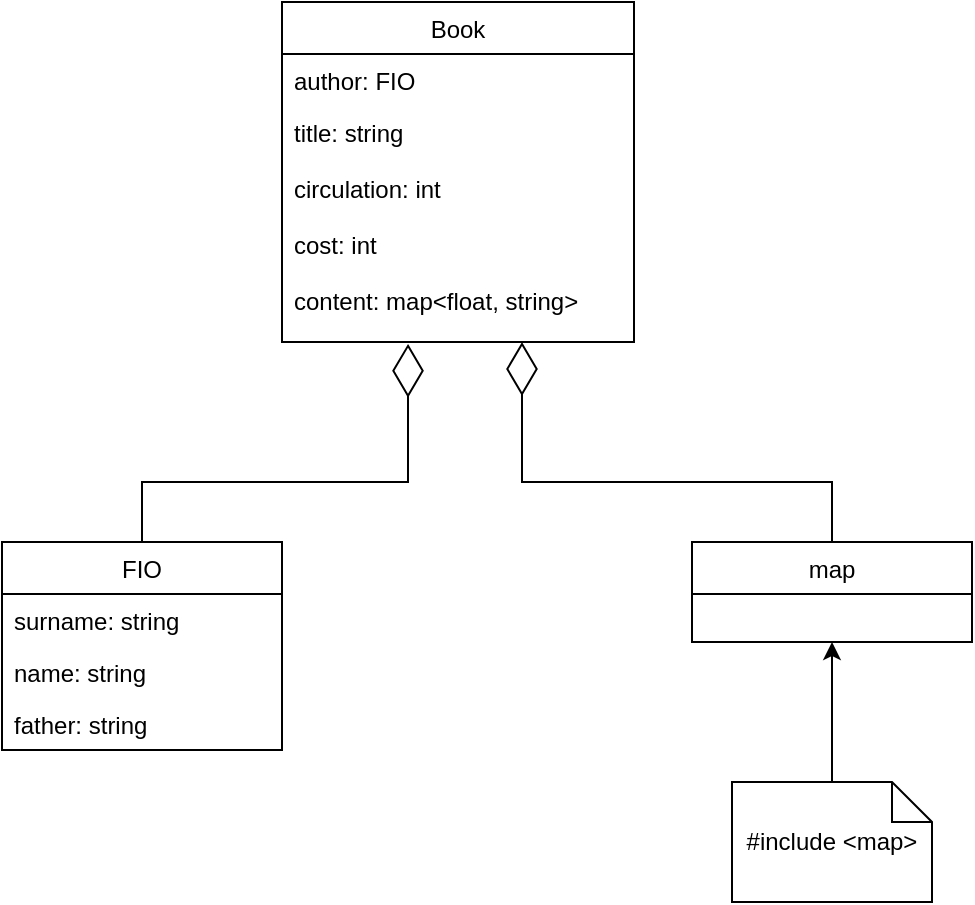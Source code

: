 <mxfile version="20.5.3" type="github" pages="3"><diagram id="6T24aVNKKJaF3qzELjLh" name="Страница 1"><mxGraphModel dx="1342" dy="614" grid="1" gridSize="10" guides="1" tooltips="1" connect="1" arrows="1" fold="1" page="1" pageScale="1" pageWidth="827" pageHeight="1169" math="0" shadow="0"><root><mxCell id="0"/><mxCell id="1" parent="0"/><mxCell id="zUoBoM-intIirMFgu9in-1" value="Book" style="swimlane;fontStyle=0;childLayout=stackLayout;horizontal=1;startSize=26;fillColor=none;horizontalStack=0;resizeParent=1;resizeParentMax=0;resizeLast=0;collapsible=1;marginBottom=0;" vertex="1" parent="1"><mxGeometry x="280" y="30" width="176" height="170" as="geometry"/></mxCell><mxCell id="zUoBoM-intIirMFgu9in-2" value="author: FIO" style="text;strokeColor=none;fillColor=none;align=left;verticalAlign=top;spacingLeft=4;spacingRight=4;overflow=hidden;rotatable=0;points=[[0,0.5],[1,0.5]];portConstraint=eastwest;" vertex="1" parent="zUoBoM-intIirMFgu9in-1"><mxGeometry y="26" width="176" height="26" as="geometry"/></mxCell><mxCell id="zUoBoM-intIirMFgu9in-4" value="title: string&#10;&#10;circulation: int&#10;&#10;cost: int&#10;&#10;content: map&lt;float, string&gt;" style="text;strokeColor=none;fillColor=none;align=left;verticalAlign=top;spacingLeft=4;spacingRight=4;overflow=hidden;rotatable=0;points=[[0,0.5],[1,0.5]];portConstraint=eastwest;" vertex="1" parent="zUoBoM-intIirMFgu9in-1"><mxGeometry y="52" width="176" height="118" as="geometry"/></mxCell><mxCell id="zUoBoM-intIirMFgu9in-5" value="FIO" style="swimlane;fontStyle=0;childLayout=stackLayout;horizontal=1;startSize=26;fillColor=none;horizontalStack=0;resizeParent=1;resizeParentMax=0;resizeLast=0;collapsible=1;marginBottom=0;" vertex="1" parent="1"><mxGeometry x="140" y="300" width="140" height="104" as="geometry"/></mxCell><mxCell id="zUoBoM-intIirMFgu9in-6" value="surname: string" style="text;strokeColor=none;fillColor=none;align=left;verticalAlign=top;spacingLeft=4;spacingRight=4;overflow=hidden;rotatable=0;points=[[0,0.5],[1,0.5]];portConstraint=eastwest;" vertex="1" parent="zUoBoM-intIirMFgu9in-5"><mxGeometry y="26" width="140" height="26" as="geometry"/></mxCell><mxCell id="zUoBoM-intIirMFgu9in-7" value="name: string" style="text;strokeColor=none;fillColor=none;align=left;verticalAlign=top;spacingLeft=4;spacingRight=4;overflow=hidden;rotatable=0;points=[[0,0.5],[1,0.5]];portConstraint=eastwest;" vertex="1" parent="zUoBoM-intIirMFgu9in-5"><mxGeometry y="52" width="140" height="26" as="geometry"/></mxCell><mxCell id="zUoBoM-intIirMFgu9in-8" value="father: string" style="text;strokeColor=none;fillColor=none;align=left;verticalAlign=top;spacingLeft=4;spacingRight=4;overflow=hidden;rotatable=0;points=[[0,0.5],[1,0.5]];portConstraint=eastwest;" vertex="1" parent="zUoBoM-intIirMFgu9in-5"><mxGeometry y="78" width="140" height="26" as="geometry"/></mxCell><mxCell id="zUoBoM-intIirMFgu9in-10" value="#include &amp;lt;map&amp;gt;" style="shape=note;size=20;whiteSpace=wrap;html=1;" vertex="1" parent="1"><mxGeometry x="505" y="420" width="100" height="60" as="geometry"/></mxCell><mxCell id="zUoBoM-intIirMFgu9in-11" value="" style="endArrow=diamondThin;endFill=0;endSize=24;html=1;rounded=0;exitX=0.5;exitY=0;exitDx=0;exitDy=0;entryX=0.358;entryY=1.008;entryDx=0;entryDy=0;entryPerimeter=0;" edge="1" parent="1" source="zUoBoM-intIirMFgu9in-5" target="zUoBoM-intIirMFgu9in-4"><mxGeometry width="160" relative="1" as="geometry"><mxPoint x="340" y="290" as="sourcePoint"/><mxPoint x="500" y="290" as="targetPoint"/><Array as="points"><mxPoint x="210" y="270"/><mxPoint x="343" y="270"/></Array></mxGeometry></mxCell><mxCell id="zUoBoM-intIirMFgu9in-12" value="" style="endArrow=diamondThin;endFill=0;endSize=24;html=1;rounded=0;exitX=0.5;exitY=0;exitDx=0;exitDy=0;" edge="1" parent="1"><mxGeometry width="160" relative="1" as="geometry"><mxPoint x="555" y="300" as="sourcePoint"/><mxPoint x="400" y="200" as="targetPoint"/><Array as="points"><mxPoint x="555" y="270"/><mxPoint x="400" y="270"/></Array></mxGeometry></mxCell><mxCell id="zUoBoM-intIirMFgu9in-13" value="" style="endArrow=classic;html=1;rounded=0;exitX=0.5;exitY=0;exitDx=0;exitDy=0;exitPerimeter=0;entryX=0.5;entryY=1;entryDx=0;entryDy=0;" edge="1" parent="1" source="zUoBoM-intIirMFgu9in-10"><mxGeometry width="50" height="50" relative="1" as="geometry"><mxPoint x="730" y="390" as="sourcePoint"/><mxPoint x="555" y="350" as="targetPoint"/></mxGeometry></mxCell><mxCell id="02OlUttgU29VSQ2lCBdy-1" value="map" style="swimlane;fontStyle=0;childLayout=stackLayout;horizontal=1;startSize=26;fillColor=none;horizontalStack=0;resizeParent=1;resizeParentMax=0;resizeLast=0;collapsible=1;marginBottom=0;" vertex="1" parent="1"><mxGeometry x="485" y="300" width="140" height="50" as="geometry"/></mxCell></root></mxGraphModel></diagram><diagram id="Pnq4emylgYRJa7MO6Gbz" name="Страница 2"><mxGraphModel dx="1342" dy="614" grid="1" gridSize="10" guides="1" tooltips="1" connect="1" arrows="1" fold="1" page="1" pageScale="1" pageWidth="827" pageHeight="1169" math="0" shadow="0"><root><mxCell id="0"/><mxCell id="1" parent="0"/><mxCell id="V78TdsbLcLHw04EMaoyX-1" value="BankEmployee" style="swimlane;fontStyle=0;childLayout=stackLayout;horizontal=1;startSize=26;fillColor=none;horizontalStack=0;resizeParent=1;resizeParentMax=0;resizeLast=0;collapsible=1;marginBottom=0;" vertex="1" parent="1"><mxGeometry x="330" y="20" width="140" height="140" as="geometry"/></mxCell><mxCell id="V78TdsbLcLHw04EMaoyX-2" value="id: int" style="text;strokeColor=none;fillColor=none;align=left;verticalAlign=top;spacingLeft=4;spacingRight=4;overflow=hidden;rotatable=0;points=[[0,0.5],[1,0.5]];portConstraint=eastwest;" vertex="1" parent="V78TdsbLcLHw04EMaoyX-1"><mxGeometry y="26" width="140" height="26" as="geometry"/></mxCell><mxCell id="V78TdsbLcLHw04EMaoyX-3" value="surname: string" style="text;strokeColor=none;fillColor=none;align=left;verticalAlign=top;spacingLeft=4;spacingRight=4;overflow=hidden;rotatable=0;points=[[0,0.5],[1,0.5]];portConstraint=eastwest;" vertex="1" parent="V78TdsbLcLHw04EMaoyX-1"><mxGeometry y="52" width="140" height="26" as="geometry"/></mxCell><mxCell id="V78TdsbLcLHw04EMaoyX-4" value="stage: int&#10;&#10;wage: int" style="text;strokeColor=none;fillColor=none;align=left;verticalAlign=top;spacingLeft=4;spacingRight=4;overflow=hidden;rotatable=0;points=[[0,0.5],[1,0.5]];portConstraint=eastwest;" vertex="1" parent="V78TdsbLcLHw04EMaoyX-1"><mxGeometry y="78" width="140" height="62" as="geometry"/></mxCell><mxCell id="V78TdsbLcLHw04EMaoyX-5" value="Accountant" style="swimlane;fontStyle=0;childLayout=stackLayout;horizontal=1;startSize=30;fillColor=none;horizontalStack=0;resizeParent=1;resizeParentMax=0;resizeLast=0;collapsible=1;marginBottom=0;" vertex="1" parent="1"><mxGeometry x="80" y="220" width="160" height="82" as="geometry"/></mxCell><mxCell id="V78TdsbLcLHw04EMaoyX-6" value="size: int" style="text;strokeColor=none;fillColor=none;align=left;verticalAlign=top;spacingLeft=4;spacingRight=4;overflow=hidden;rotatable=0;points=[[0,0.5],[1,0.5]];portConstraint=eastwest;" vertex="1" parent="V78TdsbLcLHw04EMaoyX-5"><mxGeometry y="30" width="160" height="26" as="geometry"/></mxCell><mxCell id="V78TdsbLcLHw04EMaoyX-7" value="givenWage: vector&lt;bool&gt;" style="text;strokeColor=none;fillColor=none;align=left;verticalAlign=top;spacingLeft=4;spacingRight=4;overflow=hidden;rotatable=0;points=[[0,0.5],[1,0.5]];portConstraint=eastwest;" vertex="1" parent="V78TdsbLcLHw04EMaoyX-5"><mxGeometry y="56" width="160" height="26" as="geometry"/></mxCell><mxCell id="V78TdsbLcLHw04EMaoyX-9" value="Cashier" style="swimlane;fontStyle=0;childLayout=stackLayout;horizontal=1;startSize=26;fillColor=none;horizontalStack=0;resizeParent=1;resizeParentMax=0;resizeLast=0;collapsible=1;marginBottom=0;" vertex="1" parent="1"><mxGeometry x="330" y="290" width="140" height="52" as="geometry"/></mxCell><mxCell id="V78TdsbLcLHw04EMaoyX-10" value="category: int" style="text;strokeColor=none;fillColor=none;align=left;verticalAlign=top;spacingLeft=4;spacingRight=4;overflow=hidden;rotatable=0;points=[[0,0.5],[1,0.5]];portConstraint=eastwest;" vertex="1" parent="V78TdsbLcLHw04EMaoyX-9"><mxGeometry y="26" width="140" height="26" as="geometry"/></mxCell><mxCell id="V78TdsbLcLHw04EMaoyX-13" value="Operationist" style="swimlane;fontStyle=0;childLayout=stackLayout;horizontal=1;startSize=26;fillColor=none;horizontalStack=0;resizeParent=1;resizeParentMax=0;resizeLast=0;collapsible=1;marginBottom=0;" vertex="1" parent="1"><mxGeometry x="580" y="220" width="140" height="52" as="geometry"/></mxCell><mxCell id="V78TdsbLcLHw04EMaoyX-17" value="" style="endArrow=block;endSize=16;endFill=0;html=1;rounded=0;exitX=0.5;exitY=0;exitDx=0;exitDy=0;" edge="1" parent="1" source="V78TdsbLcLHw04EMaoyX-5"><mxGeometry x="-0.535" y="142" width="160" relative="1" as="geometry"><mxPoint x="150" y="350" as="sourcePoint"/><mxPoint x="376" y="160" as="targetPoint"/><Array as="points"><mxPoint x="160" y="200"/><mxPoint x="376" y="200"/></Array><mxPoint as="offset"/></mxGeometry></mxCell><mxCell id="V78TdsbLcLHw04EMaoyX-18" value="" style="endArrow=block;endSize=16;endFill=0;html=1;rounded=0;exitX=0.5;exitY=0;exitDx=0;exitDy=0;" edge="1" parent="1" source="V78TdsbLcLHw04EMaoyX-9"><mxGeometry x="1" y="254" width="160" relative="1" as="geometry"><mxPoint x="430" y="430" as="sourcePoint"/><mxPoint x="400" y="160" as="targetPoint"/><mxPoint x="14" y="-82" as="offset"/></mxGeometry></mxCell><mxCell id="V78TdsbLcLHw04EMaoyX-19" value="" style="endArrow=block;endSize=16;endFill=0;html=1;rounded=0;exitX=0.5;exitY=0;exitDx=0;exitDy=0;" edge="1" parent="1" source="V78TdsbLcLHw04EMaoyX-13"><mxGeometry x="1" y="257" width="160" relative="1" as="geometry"><mxPoint x="610" y="360" as="sourcePoint"/><mxPoint x="427" y="160" as="targetPoint"/><Array as="points"><mxPoint x="650" y="200"/><mxPoint x="427" y="200"/></Array><mxPoint x="10" y="-72" as="offset"/></mxGeometry></mxCell><mxCell id="V78TdsbLcLHw04EMaoyX-20" value="vector" style="swimlane;fontStyle=0;childLayout=stackLayout;horizontal=1;startSize=26;fillColor=none;horizontalStack=0;resizeParent=1;resizeParentMax=0;resizeLast=0;collapsible=1;marginBottom=0;" vertex="1" parent="1"><mxGeometry x="90" y="360" width="140" height="52" as="geometry"/></mxCell><mxCell id="V78TdsbLcLHw04EMaoyX-24" value="" style="endArrow=diamondThin;endFill=0;endSize=24;html=1;rounded=0;exitX=0.5;exitY=0;exitDx=0;exitDy=0;entryX=0.5;entryY=1;entryDx=0;entryDy=0;entryPerimeter=0;" edge="1" parent="1" source="V78TdsbLcLHw04EMaoyX-20" target="V78TdsbLcLHw04EMaoyX-7"><mxGeometry width="160" relative="1" as="geometry"><mxPoint x="300" y="500" as="sourcePoint"/><mxPoint x="160" y="300" as="targetPoint"/></mxGeometry></mxCell><mxCell id="V78TdsbLcLHw04EMaoyX-25" value="#include &amp;lt;vector&amp;gt;" style="shape=note;size=20;whiteSpace=wrap;html=1;" vertex="1" parent="1"><mxGeometry x="587" y="360" width="126" height="58" as="geometry"/></mxCell><mxCell id="V78TdsbLcLHw04EMaoyX-26" value="" style="endArrow=classic;html=1;rounded=0;exitX=0;exitY=0.5;exitDx=0;exitDy=0;exitPerimeter=0;" edge="1" parent="1" source="V78TdsbLcLHw04EMaoyX-25"><mxGeometry width="50" height="50" relative="1" as="geometry"><mxPoint x="230" y="500" as="sourcePoint"/><mxPoint x="230" y="390" as="targetPoint"/></mxGeometry></mxCell></root></mxGraphModel></diagram><diagram id="vVkT_wtoJa9RcySp2gRR" name="КУРСАЧ классы"><mxGraphModel dx="1554" dy="648" grid="0" gridSize="10" guides="1" tooltips="1" connect="1" arrows="1" fold="1" page="1" pageScale="1" pageWidth="827" pageHeight="1169" math="0" shadow="0"><root><mxCell id="0"/><mxCell id="1" parent="0"/><mxCell id="r0eyo15P_FVu-de5Hk3A-1" value="Account" style="swimlane;fontStyle=0;childLayout=stackLayout;horizontal=1;startSize=26;fillColor=none;horizontalStack=0;resizeParent=1;resizeParentMax=0;resizeLast=0;collapsible=1;marginBottom=0;" vertex="1" parent="1"><mxGeometry x="110" y="50" width="140" height="78" as="geometry"/></mxCell><mxCell id="r0eyo15P_FVu-de5Hk3A-2" value="login: string" style="text;strokeColor=none;fillColor=none;align=left;verticalAlign=top;spacingLeft=4;spacingRight=4;overflow=hidden;rotatable=0;points=[[0,0.5],[1,0.5]];portConstraint=eastwest;" vertex="1" parent="r0eyo15P_FVu-de5Hk3A-1"><mxGeometry y="26" width="140" height="26" as="geometry"/></mxCell><mxCell id="r0eyo15P_FVu-de5Hk3A-3" value="password:string" style="text;strokeColor=none;fillColor=none;align=left;verticalAlign=top;spacingLeft=4;spacingRight=4;overflow=hidden;rotatable=0;points=[[0,0.5],[1,0.5]];portConstraint=eastwest;" vertex="1" parent="r0eyo15P_FVu-de5Hk3A-1"><mxGeometry y="52" width="140" height="26" as="geometry"/></mxCell><mxCell id="r0eyo15P_FVu-de5Hk3A-5" value="UserAcc" style="swimlane;fontStyle=0;childLayout=stackLayout;horizontal=1;startSize=26;fillColor=none;horizontalStack=0;resizeParent=1;resizeParentMax=0;resizeLast=0;collapsible=1;marginBottom=0;" vertex="1" parent="1"><mxGeometry x="190" y="190" width="140" height="52" as="geometry"/></mxCell><mxCell id="r0eyo15P_FVu-de5Hk3A-7" value="balance: int" style="text;strokeColor=none;fillColor=none;align=left;verticalAlign=top;spacingLeft=4;spacingRight=4;overflow=hidden;rotatable=0;points=[[0,0.5],[1,0.5]];portConstraint=eastwest;" vertex="1" parent="r0eyo15P_FVu-de5Hk3A-5"><mxGeometry y="26" width="140" height="26" as="geometry"/></mxCell><mxCell id="r0eyo15P_FVu-de5Hk3A-9" value="AdminAcc" style="swimlane;fontStyle=0;childLayout=stackLayout;horizontal=1;startSize=26;fillColor=none;horizontalStack=0;resizeParent=1;resizeParentMax=0;resizeLast=0;collapsible=1;marginBottom=0;" vertex="1" parent="1"><mxGeometry x="30" y="190" width="140" height="52" as="geometry"/></mxCell><mxCell id="r0eyo15P_FVu-de5Hk3A-13" value="" style="endArrow=block;endSize=16;endFill=0;html=1;rounded=0;exitX=0.5;exitY=0;exitDx=0;exitDy=0;" edge="1" parent="1" source="r0eyo15P_FVu-de5Hk3A-9" target="r0eyo15P_FVu-de5Hk3A-3"><mxGeometry x="1" y="-188" width="160" relative="1" as="geometry"><mxPoint x="310" y="250" as="sourcePoint"/><mxPoint x="470" y="250" as="targetPoint"/><Array as="points"/><mxPoint x="83" y="-208" as="offset"/></mxGeometry></mxCell><mxCell id="r0eyo15P_FVu-de5Hk3A-14" value="" style="endArrow=block;endSize=16;endFill=0;html=1;rounded=0;exitX=0.5;exitY=0;exitDx=0;exitDy=0;" edge="1" parent="1" source="r0eyo15P_FVu-de5Hk3A-5" target="r0eyo15P_FVu-de5Hk3A-3"><mxGeometry x="-1" y="-135" width="160" relative="1" as="geometry"><mxPoint x="290" y="250" as="sourcePoint"/><mxPoint x="450" y="250" as="targetPoint"/><mxPoint x="14" y="11" as="offset"/></mxGeometry></mxCell><mxCell id="r0eyo15P_FVu-de5Hk3A-15" value="" style="endArrow=diamondThin;endFill=1;endSize=24;html=1;rounded=0;exitX=0.25;exitY=1;exitDx=0;exitDy=0;entryX=0.12;entryY=0;entryDx=0;entryDy=0;entryPerimeter=0;" edge="1" parent="1" source="r0eyo15P_FVu-de5Hk3A-9" target="r0eyo15P_FVu-de5Hk3A-33"><mxGeometry width="160" relative="1" as="geometry"><mxPoint x="110" y="280" as="sourcePoint"/><mxPoint x="65" y="300" as="targetPoint"/></mxGeometry></mxCell><mxCell id="r0eyo15P_FVu-de5Hk3A-16" value="" style="endArrow=diamondThin;endFill=1;endSize=24;html=1;rounded=0;exitX=0.25;exitY=1;exitDx=0;exitDy=0;entryX=0;entryY=0.5;entryDx=0;entryDy=0;" edge="1" parent="1" target="r0eyo15P_FVu-de5Hk3A-21"><mxGeometry width="160" relative="1" as="geometry"><mxPoint x="130" y="242" as="sourcePoint"/><mxPoint x="130" y="300" as="targetPoint"/><Array as="points"><mxPoint x="130" y="320"/><mxPoint x="360" y="320"/><mxPoint x="360" y="115"/></Array></mxGeometry></mxCell><mxCell id="r0eyo15P_FVu-de5Hk3A-17" value="" style="endArrow=diamondThin;endFill=1;endSize=24;html=1;rounded=0;exitX=0.271;exitY=1;exitDx=0;exitDy=0;entryX=0.663;entryY=0.004;entryDx=0;entryDy=0;entryPerimeter=0;exitPerimeter=0;" edge="1" parent="1" source="r0eyo15P_FVu-de5Hk3A-7" target="r0eyo15P_FVu-de5Hk3A-33"><mxGeometry width="160" relative="1" as="geometry"><mxPoint x="230" y="242" as="sourcePoint"/><mxPoint x="230" y="380" as="targetPoint"/></mxGeometry></mxCell><mxCell id="r0eyo15P_FVu-de5Hk3A-18" value="" style="endArrow=diamondThin;endFill=1;endSize=24;html=1;rounded=0;exitX=0.25;exitY=1;exitDx=0;exitDy=0;entryX=0;entryY=0.5;entryDx=0;entryDy=0;" edge="1" parent="1" target="r0eyo15P_FVu-de5Hk3A-22"><mxGeometry width="160" relative="1" as="geometry"><mxPoint x="290" y="242" as="sourcePoint"/><mxPoint x="290" y="300" as="targetPoint"/><Array as="points"><mxPoint x="290" y="290"/><mxPoint x="420" y="290"/><mxPoint x="420" y="184"/></Array></mxGeometry></mxCell><mxCell id="r0eyo15P_FVu-de5Hk3A-19" value="Station" style="swimlane;fontStyle=0;childLayout=stackLayout;horizontal=1;startSize=26;fillColor=none;horizontalStack=0;resizeParent=1;resizeParentMax=0;resizeLast=0;collapsible=1;marginBottom=0;" vertex="1" parent="1"><mxGeometry x="480" y="50" width="180" height="190" as="geometry"/></mxCell><mxCell id="r0eyo15P_FVu-de5Hk3A-20" value="id_station: int" style="text;strokeColor=none;fillColor=none;align=left;verticalAlign=top;spacingLeft=4;spacingRight=4;overflow=hidden;rotatable=0;points=[[0,0.5],[1,0.5]];portConstraint=eastwest;" vertex="1" parent="r0eyo15P_FVu-de5Hk3A-19"><mxGeometry y="26" width="180" height="26" as="geometry"/></mxCell><mxCell id="r0eyo15P_FVu-de5Hk3A-21" value="dep: Department" style="text;strokeColor=none;fillColor=none;align=left;verticalAlign=top;spacingLeft=4;spacingRight=4;overflow=hidden;rotatable=0;points=[[0,0.5],[1,0.5]];portConstraint=eastwest;" vertex="1" parent="r0eyo15P_FVu-de5Hk3A-19"><mxGeometry y="52" width="180" height="26" as="geometry"/></mxCell><mxCell id="r0eyo15P_FVu-de5Hk3A-22" value="region: Region&#10;&#10;friend class UserAcc&#10;&#10;friend class AdminAcc" style="text;strokeColor=none;fillColor=none;align=left;verticalAlign=top;spacingLeft=4;spacingRight=4;overflow=hidden;rotatable=0;points=[[0,0.5],[1,0.5]];portConstraint=eastwest;" vertex="1" parent="r0eyo15P_FVu-de5Hk3A-19"><mxGeometry y="78" width="180" height="112" as="geometry"/></mxCell><mxCell id="r0eyo15P_FVu-de5Hk3A-23" value="Department" style="swimlane;fontStyle=0;childLayout=stackLayout;horizontal=1;startSize=26;fillColor=none;horizontalStack=0;resizeParent=1;resizeParentMax=0;resizeLast=0;collapsible=1;marginBottom=0;" vertex="1" parent="1"><mxGeometry x="414" y="330" width="140" height="80" as="geometry"/></mxCell><mxCell id="r0eyo15P_FVu-de5Hk3A-24" value="code_department: int" style="text;strokeColor=none;fillColor=none;align=left;verticalAlign=top;spacingLeft=4;spacingRight=4;overflow=hidden;rotatable=0;points=[[0,0.5],[1,0.5]];portConstraint=eastwest;" vertex="1" parent="r0eyo15P_FVu-de5Hk3A-23"><mxGeometry y="26" width="140" height="26" as="geometry"/></mxCell><mxCell id="r0eyo15P_FVu-de5Hk3A-25" value="title: string" style="text;strokeColor=none;fillColor=none;align=left;verticalAlign=top;spacingLeft=4;spacingRight=4;overflow=hidden;rotatable=0;points=[[0,0.5],[1,0.5]];portConstraint=eastwest;" vertex="1" parent="r0eyo15P_FVu-de5Hk3A-23"><mxGeometry y="52" width="140" height="28" as="geometry"/></mxCell><mxCell id="r0eyo15P_FVu-de5Hk3A-27" value="Region" style="swimlane;fontStyle=0;childLayout=stackLayout;horizontal=1;startSize=26;fillColor=none;horizontalStack=0;resizeParent=1;resizeParentMax=0;resizeLast=0;collapsible=1;marginBottom=0;" vertex="1" parent="1"><mxGeometry x="620" y="330" width="140" height="104" as="geometry"/></mxCell><mxCell id="r0eyo15P_FVu-de5Hk3A-28" value="code_region: int" style="text;strokeColor=none;fillColor=none;align=left;verticalAlign=top;spacingLeft=4;spacingRight=4;overflow=hidden;rotatable=0;points=[[0,0.5],[1,0.5]];portConstraint=eastwest;" vertex="1" parent="r0eyo15P_FVu-de5Hk3A-27"><mxGeometry y="26" width="140" height="26" as="geometry"/></mxCell><mxCell id="r0eyo15P_FVu-de5Hk3A-29" value="region: string" style="text;strokeColor=none;fillColor=none;align=left;verticalAlign=top;spacingLeft=4;spacingRight=4;overflow=hidden;rotatable=0;points=[[0,0.5],[1,0.5]];portConstraint=eastwest;" vertex="1" parent="r0eyo15P_FVu-de5Hk3A-27"><mxGeometry y="52" width="140" height="26" as="geometry"/></mxCell><mxCell id="r0eyo15P_FVu-de5Hk3A-30" value="district: string" style="text;strokeColor=none;fillColor=none;align=left;verticalAlign=top;spacingLeft=4;spacingRight=4;overflow=hidden;rotatable=0;points=[[0,0.5],[1,0.5]];portConstraint=eastwest;" vertex="1" parent="r0eyo15P_FVu-de5Hk3A-27"><mxGeometry y="78" width="140" height="26" as="geometry"/></mxCell><mxCell id="r0eyo15P_FVu-de5Hk3A-31" value="" style="endArrow=diamondThin;endFill=0;endSize=24;html=1;rounded=0;exitX=0.5;exitY=0;exitDx=0;exitDy=0;" edge="1" parent="1" source="r0eyo15P_FVu-de5Hk3A-23" target="r0eyo15P_FVu-de5Hk3A-22"><mxGeometry width="160" relative="1" as="geometry"><mxPoint x="580" y="480" as="sourcePoint"/><mxPoint x="740" y="480" as="targetPoint"/><Array as="points"><mxPoint x="520" y="270"/></Array></mxGeometry></mxCell><mxCell id="r0eyo15P_FVu-de5Hk3A-32" value="" style="endArrow=diamondThin;endFill=0;endSize=24;html=1;rounded=0;exitX=0.25;exitY=0;exitDx=0;exitDy=0;" edge="1" parent="1" source="r0eyo15P_FVu-de5Hk3A-27" target="r0eyo15P_FVu-de5Hk3A-22"><mxGeometry width="160" relative="1" as="geometry"><mxPoint x="680" y="260" as="sourcePoint"/><mxPoint x="840" y="260" as="targetPoint"/><Array as="points"><mxPoint x="630" y="290"/></Array></mxGeometry></mxCell><mxCell id="r0eyo15P_FVu-de5Hk3A-33" value="Ticket" style="swimlane;fontStyle=0;childLayout=stackLayout;horizontal=1;startSize=26;fillColor=none;horizontalStack=0;resizeParent=1;resizeParentMax=0;resizeLast=0;collapsible=1;marginBottom=0;" vertex="1" parent="1"><mxGeometry x="30" y="382" width="300" height="280" as="geometry"/></mxCell><mxCell id="r0eyo15P_FVu-de5Hk3A-34" value="id_ticket: int" style="text;strokeColor=none;fillColor=none;align=left;verticalAlign=top;spacingLeft=4;spacingRight=4;overflow=hidden;rotatable=0;points=[[0,0.5],[1,0.5]];portConstraint=eastwest;" vertex="1" parent="r0eyo15P_FVu-de5Hk3A-33"><mxGeometry y="26" width="300" height="26" as="geometry"/></mxCell><mxCell id="r0eyo15P_FVu-de5Hk3A-36" value="dep_dt: DateTime&#10;&#10;dep_station: Station&#10;&#10;arr_dt: DateTime&#10;&#10;arr_station: Station&#10;&#10;amount: int&#10;&#10;price: int&#10;&#10;friend class UserAcc&#10;&#10;friend class AdminAcc&#10;&#10;" style="text;strokeColor=none;fillColor=none;align=left;verticalAlign=top;spacingLeft=4;spacingRight=4;overflow=hidden;rotatable=0;points=[[0,0.5],[1,0.5]];portConstraint=eastwest;" vertex="1" parent="r0eyo15P_FVu-de5Hk3A-33"><mxGeometry y="52" width="300" height="228" as="geometry"/></mxCell><mxCell id="r0eyo15P_FVu-de5Hk3A-38" value="" style="endArrow=diamondThin;endFill=0;endSize=24;html=1;rounded=0;entryX=1;entryY=0.5;entryDx=0;entryDy=0;" edge="1" parent="1" target="r0eyo15P_FVu-de5Hk3A-36"><mxGeometry width="160" relative="1" as="geometry"><mxPoint x="570" y="240" as="sourcePoint"/><mxPoint x="570" y="550" as="targetPoint"/><Array as="points"><mxPoint x="570" y="548"/></Array></mxGeometry></mxCell><mxCell id="r0eyo15P_FVu-de5Hk3A-39" value="DateTime" style="swimlane;fontStyle=0;childLayout=stackLayout;horizontal=1;startSize=26;fillColor=none;horizontalStack=0;resizeParent=1;resizeParentMax=0;resizeLast=0;collapsible=1;marginBottom=0;" vertex="1" parent="1"><mxGeometry x="190" y="720" width="140" height="72" as="geometry"/></mxCell><mxCell id="r0eyo15P_FVu-de5Hk3A-43" value="" style="endArrow=block;endSize=16;endFill=0;html=1;rounded=0;exitX=1;exitY=0.5;exitDx=0;exitDy=0;" edge="1" parent="1" source="r0eyo15P_FVu-de5Hk3A-39"><mxGeometry x="1" y="272" width="160" relative="1" as="geometry"><mxPoint x="380" y="730" as="sourcePoint"/><mxPoint x="480" y="680" as="targetPoint"/><Array as="points"><mxPoint x="390" y="756"/><mxPoint x="390" y="680"/></Array><mxPoint x="260" y="192" as="offset"/></mxGeometry></mxCell><mxCell id="r0eyo15P_FVu-de5Hk3A-44" value="" style="endArrow=block;endSize=16;endFill=0;html=1;rounded=0;" edge="1" parent="1"><mxGeometry x="1" y="237" width="160" relative="1" as="geometry"><mxPoint x="330" y="770" as="sourcePoint"/><mxPoint x="480" y="830" as="targetPoint"/><Array as="points"><mxPoint x="390" y="770"/><mxPoint x="390" y="830"/></Array><mxPoint x="134" y="115" as="offset"/></mxGeometry></mxCell><mxCell id="r0eyo15P_FVu-de5Hk3A-45" value="Date" style="swimlane;fontStyle=0;childLayout=stackLayout;horizontal=1;startSize=26;fillColor=none;horizontalStack=0;resizeParent=1;resizeParentMax=0;resizeLast=0;collapsible=1;marginBottom=0;" vertex="1" parent="1"><mxGeometry x="480" y="620" width="140" height="104" as="geometry"/></mxCell><mxCell id="r0eyo15P_FVu-de5Hk3A-46" value="yyyy: int" style="text;strokeColor=none;fillColor=none;align=left;verticalAlign=top;spacingLeft=4;spacingRight=4;overflow=hidden;rotatable=0;points=[[0,0.5],[1,0.5]];portConstraint=eastwest;" vertex="1" parent="r0eyo15P_FVu-de5Hk3A-45"><mxGeometry y="26" width="140" height="26" as="geometry"/></mxCell><mxCell id="r0eyo15P_FVu-de5Hk3A-47" value="mm: int" style="text;strokeColor=none;fillColor=none;align=left;verticalAlign=top;spacingLeft=4;spacingRight=4;overflow=hidden;rotatable=0;points=[[0,0.5],[1,0.5]];portConstraint=eastwest;" vertex="1" parent="r0eyo15P_FVu-de5Hk3A-45"><mxGeometry y="52" width="140" height="26" as="geometry"/></mxCell><mxCell id="r0eyo15P_FVu-de5Hk3A-48" value="dd: int" style="text;strokeColor=none;fillColor=none;align=left;verticalAlign=top;spacingLeft=4;spacingRight=4;overflow=hidden;rotatable=0;points=[[0,0.5],[1,0.5]];portConstraint=eastwest;" vertex="1" parent="r0eyo15P_FVu-de5Hk3A-45"><mxGeometry y="78" width="140" height="26" as="geometry"/></mxCell><mxCell id="r0eyo15P_FVu-de5Hk3A-49" value="Time" style="swimlane;fontStyle=0;childLayout=stackLayout;horizontal=1;startSize=26;fillColor=none;horizontalStack=0;resizeParent=1;resizeParentMax=0;resizeLast=0;collapsible=1;marginBottom=0;" vertex="1" parent="1"><mxGeometry x="480" y="780" width="140" height="78" as="geometry"/></mxCell><mxCell id="r0eyo15P_FVu-de5Hk3A-50" value="hh: int" style="text;strokeColor=none;fillColor=none;align=left;verticalAlign=top;spacingLeft=4;spacingRight=4;overflow=hidden;rotatable=0;points=[[0,0.5],[1,0.5]];portConstraint=eastwest;" vertex="1" parent="r0eyo15P_FVu-de5Hk3A-49"><mxGeometry y="26" width="140" height="26" as="geometry"/></mxCell><mxCell id="r0eyo15P_FVu-de5Hk3A-51" value="mt: int" style="text;strokeColor=none;fillColor=none;align=left;verticalAlign=top;spacingLeft=4;spacingRight=4;overflow=hidden;rotatable=0;points=[[0,0.5],[1,0.5]];portConstraint=eastwest;" vertex="1" parent="r0eyo15P_FVu-de5Hk3A-49"><mxGeometry y="52" width="140" height="26" as="geometry"/></mxCell><mxCell id="r0eyo15P_FVu-de5Hk3A-53" value="" style="endArrow=diamondThin;endFill=0;endSize=24;html=1;rounded=0;exitX=0;exitY=0.5;exitDx=0;exitDy=0;entryX=0.157;entryY=1.004;entryDx=0;entryDy=0;entryPerimeter=0;" edge="1" parent="1" source="r0eyo15P_FVu-de5Hk3A-39" target="r0eyo15P_FVu-de5Hk3A-36"><mxGeometry width="160" relative="1" as="geometry"><mxPoint x="180" y="850" as="sourcePoint"/><mxPoint x="340" y="850" as="targetPoint"/><Array as="points"><mxPoint x="77" y="756"/></Array></mxGeometry></mxCell></root></mxGraphModel></diagram></mxfile>